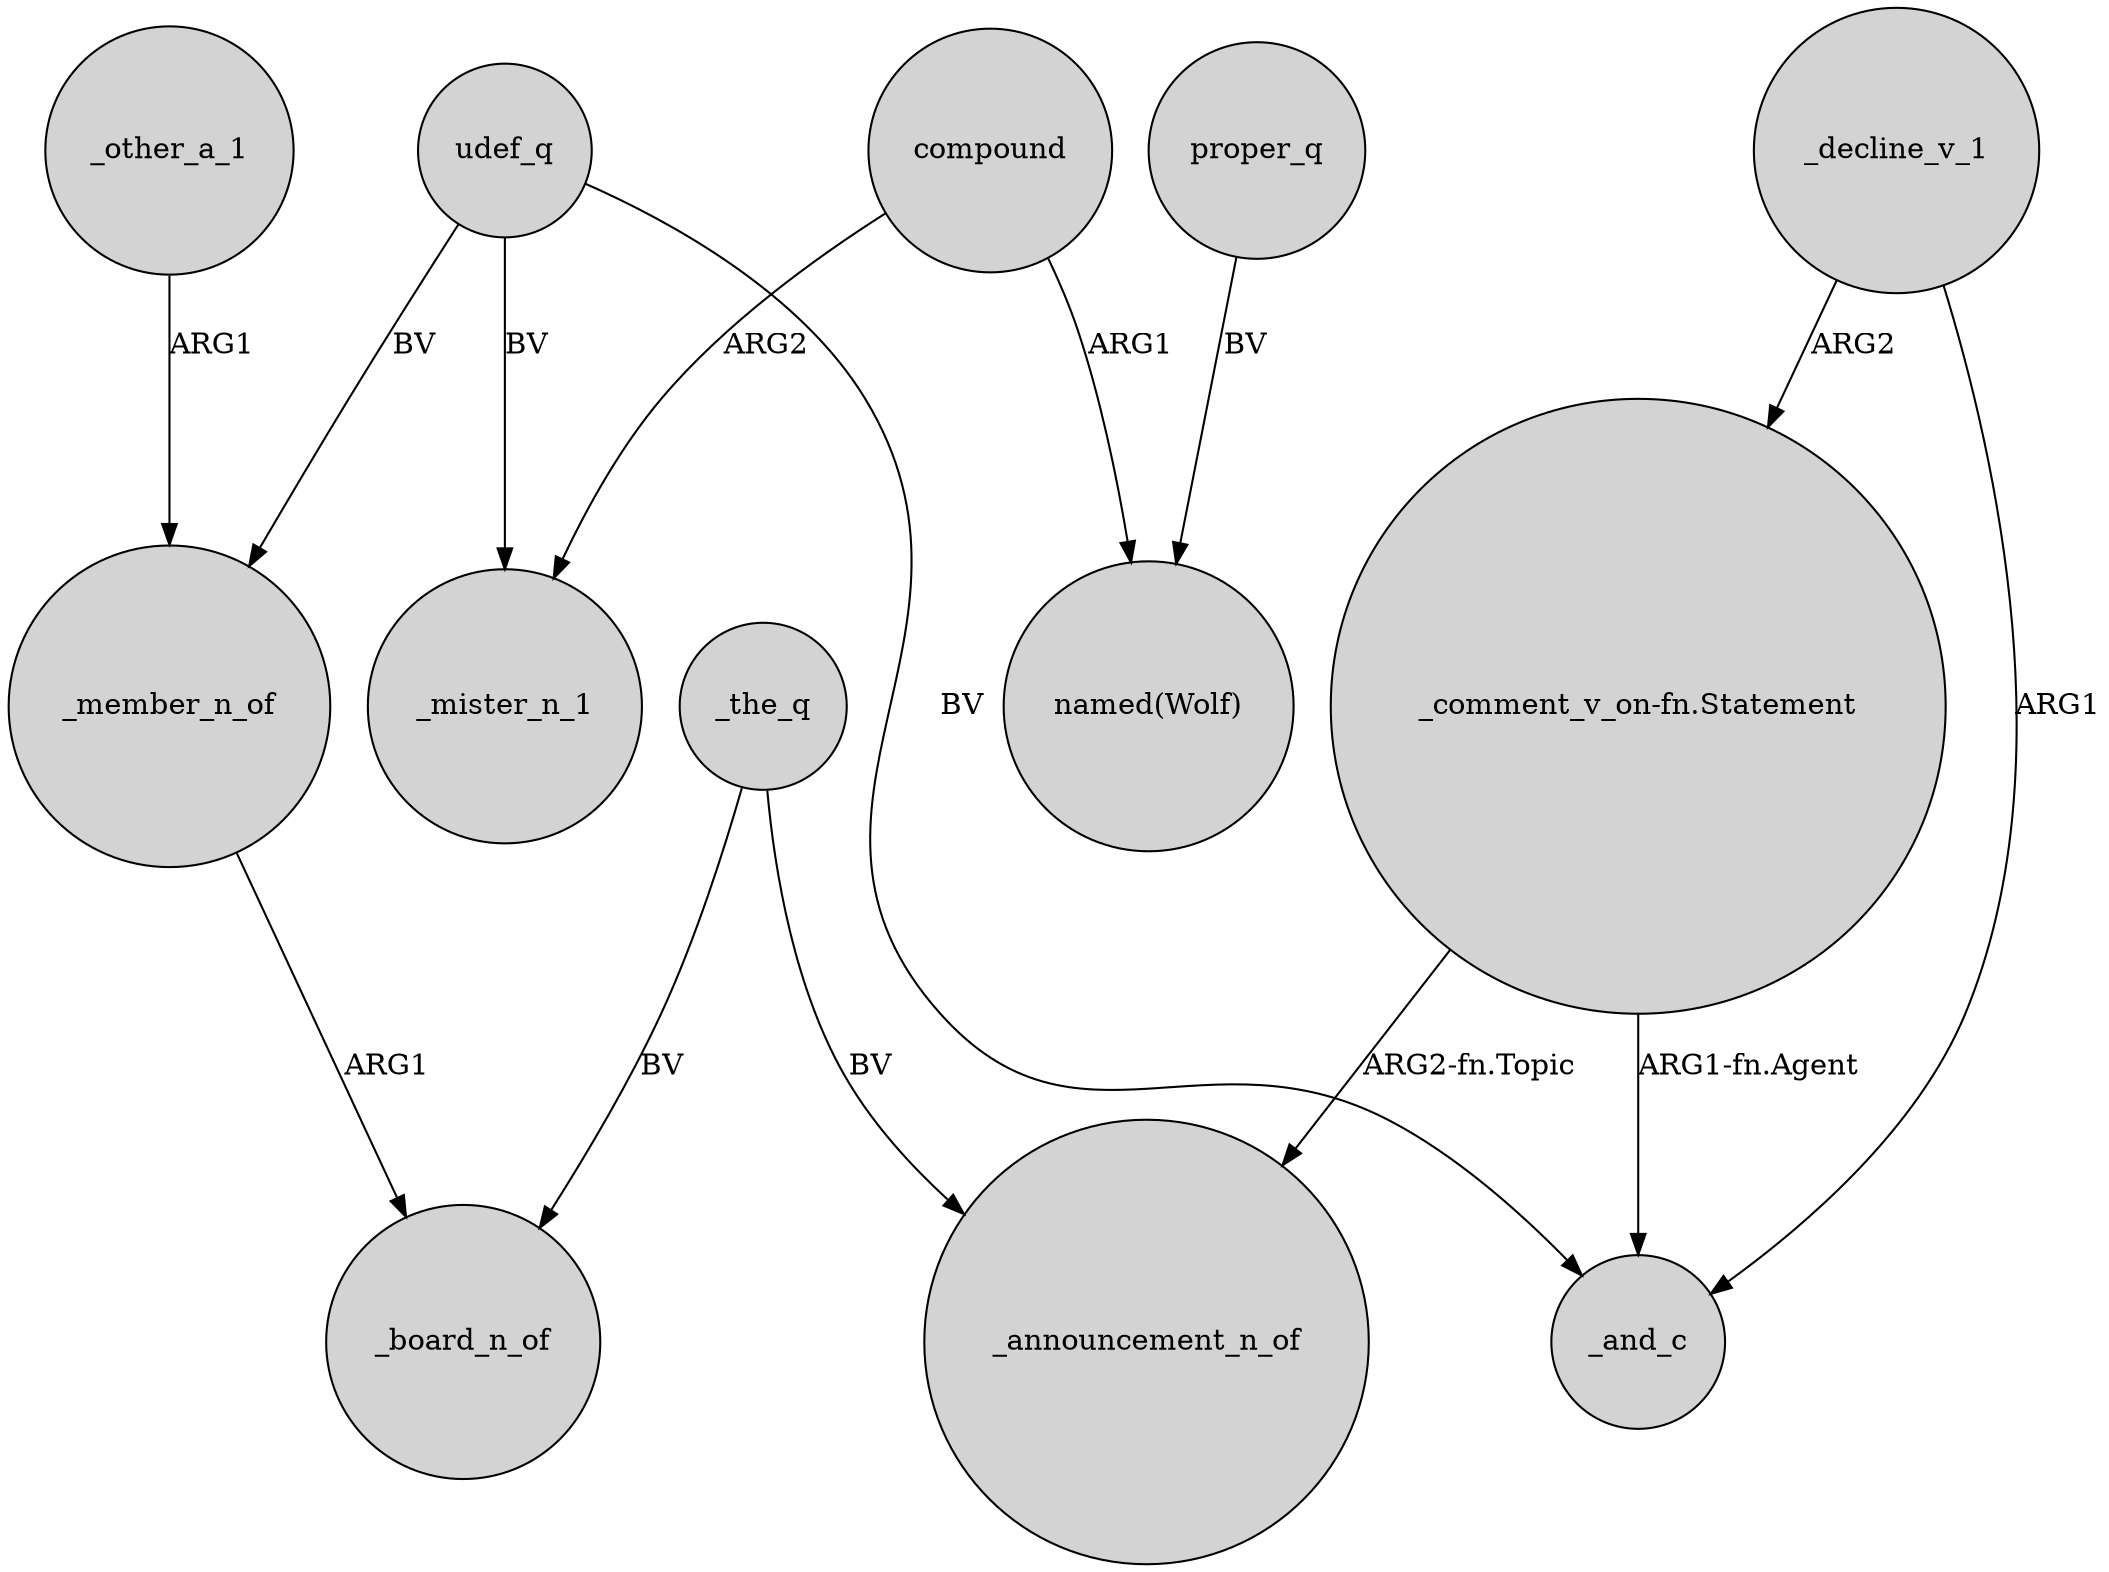 digraph {
	node [shape=circle style=filled]
	udef_q -> _mister_n_1 [label=BV]
	"_comment_v_on-fn.Statement" -> _and_c [label="ARG1-fn.Agent"]
	_the_q -> _announcement_n_of [label=BV]
	"_comment_v_on-fn.Statement" -> _announcement_n_of [label="ARG2-fn.Topic"]
	proper_q -> "named(Wolf)" [label=BV]
	_the_q -> _board_n_of [label=BV]
	_other_a_1 -> _member_n_of [label=ARG1]
	udef_q -> _member_n_of [label=BV]
	udef_q -> _and_c [label=BV]
	_decline_v_1 -> _and_c [label=ARG1]
	_decline_v_1 -> "_comment_v_on-fn.Statement" [label=ARG2]
	compound -> "named(Wolf)" [label=ARG1]
	compound -> _mister_n_1 [label=ARG2]
	_member_n_of -> _board_n_of [label=ARG1]
}
